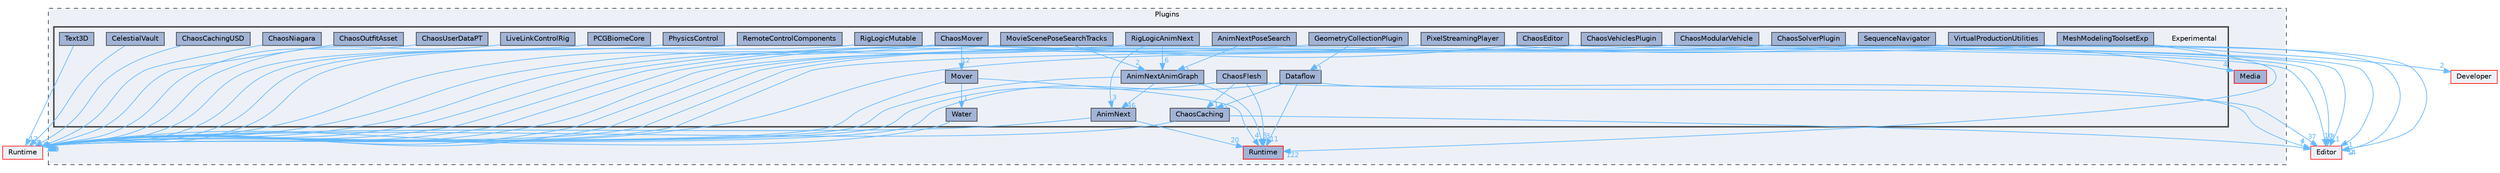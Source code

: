digraph "Experimental"
{
 // INTERACTIVE_SVG=YES
 // LATEX_PDF_SIZE
  bgcolor="transparent";
  edge [fontname=Helvetica,fontsize=10,labelfontname=Helvetica,labelfontsize=10];
  node [fontname=Helvetica,fontsize=10,shape=box,height=0.2,width=0.4];
  compound=true
  subgraph clusterdir_0b4eaef40a1fe20bedafe9e8e719ce66 {
    graph [ bgcolor="#edf0f7", pencolor="grey25", label="Plugins", fontname=Helvetica,fontsize=10 style="filled,dashed", URL="dir_0b4eaef40a1fe20bedafe9e8e719ce66.html",tooltip=""]
  dir_a60e1ce30f7313164a0e11a69cddad56 [label="Runtime", fillcolor="#a2b4d6", color="red", style="filled", URL="dir_a60e1ce30f7313164a0e11a69cddad56.html",tooltip=""];
  dir_e7545ee2be72abf41ff78291809f57ef [label="Media", fillcolor="#a2b4d6", color="red", style="filled", URL="dir_e7545ee2be72abf41ff78291809f57ef.html",tooltip=""];
  subgraph clusterdir_6e0c5d987c338b0072956bd3eccf79be {
    graph [ bgcolor="#edf0f7", pencolor="grey25", label="", fontname=Helvetica,fontsize=10 style="filled,bold", URL="dir_6e0c5d987c338b0072956bd3eccf79be.html",tooltip=""]
    dir_6e0c5d987c338b0072956bd3eccf79be [shape=plaintext, label="Experimental"];
  dir_ebfc70b225cdd53f599c3ad0db76b4bf [label="AnimNext", fillcolor="#a2b4d6", color="grey25", style="filled", URL="dir_ebfc70b225cdd53f599c3ad0db76b4bf.html",tooltip=""];
  dir_810494446f570897aa4f80899db095f4 [label="AnimNextAnimGraph", fillcolor="#a2b4d6", color="grey25", style="filled", URL="dir_810494446f570897aa4f80899db095f4.html",tooltip=""];
  dir_4ba8274a49f2dcad9619aa8ed4220785 [label="AnimNextPoseSearch", fillcolor="#a2b4d6", color="grey25", style="filled", URL="dir_4ba8274a49f2dcad9619aa8ed4220785.html",tooltip=""];
  dir_0f71a0fe25b5a64e6ff01d8a7fece354 [label="CelestialVault", fillcolor="#a2b4d6", color="grey25", style="filled", URL="dir_0f71a0fe25b5a64e6ff01d8a7fece354.html",tooltip=""];
  dir_cd706f977b82d923dde6c05bab25dfc7 [label="ChaosCaching", fillcolor="#a2b4d6", color="grey25", style="filled", URL="dir_cd706f977b82d923dde6c05bab25dfc7.html",tooltip=""];
  dir_063261357f378b4ef5f3d45d1556b71e [label="ChaosCachingUSD", fillcolor="#a2b4d6", color="grey25", style="filled", URL="dir_063261357f378b4ef5f3d45d1556b71e.html",tooltip=""];
  dir_b5baf0bcf0839f675501d04b6691eaff [label="ChaosEditor", fillcolor="#a2b4d6", color="grey25", style="filled", URL="dir_b5baf0bcf0839f675501d04b6691eaff.html",tooltip=""];
  dir_866206b4cfd721bc705b5d06c98359ca [label="ChaosFlesh", fillcolor="#a2b4d6", color="grey25", style="filled", URL="dir_866206b4cfd721bc705b5d06c98359ca.html",tooltip=""];
  dir_d70215251f17c9e5d19cce4f6d1d880d [label="ChaosModularVehicle", fillcolor="#a2b4d6", color="grey25", style="filled", URL="dir_d70215251f17c9e5d19cce4f6d1d880d.html",tooltip=""];
  dir_fc697b20ca3edbbb817fe0db4276cd04 [label="ChaosMover", fillcolor="#a2b4d6", color="grey25", style="filled", URL="dir_fc697b20ca3edbbb817fe0db4276cd04.html",tooltip=""];
  dir_a7d0eff9a29d9d8a37426126e30bc2aa [label="ChaosNiagara", fillcolor="#a2b4d6", color="grey25", style="filled", URL="dir_a7d0eff9a29d9d8a37426126e30bc2aa.html",tooltip=""];
  dir_aa55344bf7d5a66946b5d571254a17ea [label="ChaosOutfitAsset", fillcolor="#a2b4d6", color="grey25", style="filled", URL="dir_aa55344bf7d5a66946b5d571254a17ea.html",tooltip=""];
  dir_c537d2e82db0384d5631ff295679247f [label="ChaosSolverPlugin", fillcolor="#a2b4d6", color="grey25", style="filled", URL="dir_c537d2e82db0384d5631ff295679247f.html",tooltip=""];
  dir_9c4048ac1defd59781f1e278e2eb9b4f [label="ChaosUserDataPT", fillcolor="#a2b4d6", color="grey25", style="filled", URL="dir_9c4048ac1defd59781f1e278e2eb9b4f.html",tooltip=""];
  dir_97d7f61581c8e14a9145f1be7ee2fbb3 [label="ChaosVehiclesPlugin", fillcolor="#a2b4d6", color="grey25", style="filled", URL="dir_97d7f61581c8e14a9145f1be7ee2fbb3.html",tooltip=""];
  dir_c96fe8a71ddbb55ed789d1d772dd61a4 [label="Dataflow", fillcolor="#a2b4d6", color="grey25", style="filled", URL="dir_c96fe8a71ddbb55ed789d1d772dd61a4.html",tooltip=""];
  dir_f60694730cf1e2e6c99bbe5528f7971c [label="GeometryCollectionPlugin", fillcolor="#a2b4d6", color="grey25", style="filled", URL="dir_f60694730cf1e2e6c99bbe5528f7971c.html",tooltip=""];
  dir_788d2e6b6d94a6d41b3c6a6badbda8ad [label="LiveLinkControlRig", fillcolor="#a2b4d6", color="grey25", style="filled", URL="dir_788d2e6b6d94a6d41b3c6a6badbda8ad.html",tooltip=""];
  dir_9ecbeb13f466436d82b12cf04f9c8ef1 [label="MeshModelingToolsetExp", fillcolor="#a2b4d6", color="grey25", style="filled", URL="dir_9ecbeb13f466436d82b12cf04f9c8ef1.html",tooltip=""];
  dir_ad2d72e98c0642feb58c16d069d62bdf [label="Mover", fillcolor="#a2b4d6", color="grey25", style="filled", URL="dir_ad2d72e98c0642feb58c16d069d62bdf.html",tooltip=""];
  dir_5a7befe5bab993d54594734c3d06f190 [label="MovieScenePoseSearchTracks", fillcolor="#a2b4d6", color="grey25", style="filled", URL="dir_5a7befe5bab993d54594734c3d06f190.html",tooltip=""];
  dir_4ccec30dafbcfa6ffa58932dd5cac454 [label="PCGBiomeCore", fillcolor="#a2b4d6", color="grey25", style="filled", URL="dir_4ccec30dafbcfa6ffa58932dd5cac454.html",tooltip=""];
  dir_f8417203b800b4059819dd92d189799d [label="PhysicsControl", fillcolor="#a2b4d6", color="grey25", style="filled", URL="dir_f8417203b800b4059819dd92d189799d.html",tooltip=""];
  dir_b580c771fa7feac5d377c81c910729a8 [label="PixelStreamingPlayer", fillcolor="#a2b4d6", color="grey25", style="filled", URL="dir_b580c771fa7feac5d377c81c910729a8.html",tooltip=""];
  dir_e49a05354356fa961032184778c6dc56 [label="RemoteControlComponents", fillcolor="#a2b4d6", color="grey25", style="filled", URL="dir_e49a05354356fa961032184778c6dc56.html",tooltip=""];
  dir_cd85758791a33c22dbf3dc2cfe672d17 [label="RigLogicAnimNext", fillcolor="#a2b4d6", color="grey25", style="filled", URL="dir_cd85758791a33c22dbf3dc2cfe672d17.html",tooltip=""];
  dir_2a74690c90ffc6916a627c6d90920a7d [label="RigLogicMutable", fillcolor="#a2b4d6", color="grey25", style="filled", URL="dir_2a74690c90ffc6916a627c6d90920a7d.html",tooltip=""];
  dir_87e8396ebb8d7dbde2f5bddb2e5f3543 [label="SequenceNavigator", fillcolor="#a2b4d6", color="grey25", style="filled", URL="dir_87e8396ebb8d7dbde2f5bddb2e5f3543.html",tooltip=""];
  dir_7063b21a769afaa58771750f6a74e92c [label="Text3D", fillcolor="#a2b4d6", color="grey25", style="filled", URL="dir_7063b21a769afaa58771750f6a74e92c.html",tooltip=""];
  dir_543baf8fa3535746df0e1280a21ae06b [label="VirtualProductionUtilities", fillcolor="#a2b4d6", color="grey25", style="filled", URL="dir_543baf8fa3535746df0e1280a21ae06b.html",tooltip=""];
  dir_ab82942bdf2df46daacc23f33fecff3d [label="Water", fillcolor="#a2b4d6", color="grey25", style="filled", URL="dir_ab82942bdf2df46daacc23f33fecff3d.html",tooltip=""];
  }
  }
  dir_7536b172fbd480bfd146a1b1acd6856b [label="Runtime", fillcolor="#edf0f7", color="red", style="filled", URL="dir_7536b172fbd480bfd146a1b1acd6856b.html",tooltip=""];
  dir_b26507eead720464ba2ac6bbc6dcec5f [label="Editor", fillcolor="#edf0f7", color="red", style="filled", URL="dir_b26507eead720464ba2ac6bbc6dcec5f.html",tooltip=""];
  dir_ed364dfe916ed2c6b8f8391d8776f150 [label="Developer", fillcolor="#edf0f7", color="red", style="filled", URL="dir_ed364dfe916ed2c6b8f8391d8776f150.html",tooltip=""];
  dir_ebfc70b225cdd53f599c3ad0db76b4bf->dir_7536b172fbd480bfd146a1b1acd6856b [headlabel="99", labeldistance=1.5 headhref="dir_000042_000984.html" href="dir_000042_000984.html" color="steelblue1" fontcolor="steelblue1"];
  dir_ebfc70b225cdd53f599c3ad0db76b4bf->dir_a60e1ce30f7313164a0e11a69cddad56 [headlabel="20", labeldistance=1.5 headhref="dir_000042_000983.html" href="dir_000042_000983.html" color="steelblue1" fontcolor="steelblue1"];
  dir_810494446f570897aa4f80899db095f4->dir_7536b172fbd480bfd146a1b1acd6856b [headlabel="126", labeldistance=1.5 headhref="dir_000044_000984.html" href="dir_000044_000984.html" color="steelblue1" fontcolor="steelblue1"];
  dir_810494446f570897aa4f80899db095f4->dir_ebfc70b225cdd53f599c3ad0db76b4bf [headlabel="46", labeldistance=1.5 headhref="dir_000044_000042.html" href="dir_000044_000042.html" color="steelblue1" fontcolor="steelblue1"];
  dir_810494446f570897aa4f80899db095f4->dir_a60e1ce30f7313164a0e11a69cddad56 [headlabel="5", labeldistance=1.5 headhref="dir_000044_000983.html" href="dir_000044_000983.html" color="steelblue1" fontcolor="steelblue1"];
  dir_4ba8274a49f2dcad9619aa8ed4220785->dir_810494446f570897aa4f80899db095f4 [headlabel="1", labeldistance=1.5 headhref="dir_000046_000044.html" href="dir_000046_000044.html" color="steelblue1" fontcolor="steelblue1"];
  dir_0f71a0fe25b5a64e6ff01d8a7fece354->dir_7536b172fbd480bfd146a1b1acd6856b [headlabel="9", labeldistance=1.5 headhref="dir_000120_000984.html" href="dir_000120_000984.html" color="steelblue1" fontcolor="steelblue1"];
  dir_cd706f977b82d923dde6c05bab25dfc7->dir_7536b172fbd480bfd146a1b1acd6856b [headlabel="17", labeldistance=1.5 headhref="dir_000133_000984.html" href="dir_000133_000984.html" color="steelblue1" fontcolor="steelblue1"];
  dir_cd706f977b82d923dde6c05bab25dfc7->dir_b26507eead720464ba2ac6bbc6dcec5f [headlabel="7", labeldistance=1.5 headhref="dir_000133_000357.html" href="dir_000133_000357.html" color="steelblue1" fontcolor="steelblue1"];
  dir_063261357f378b4ef5f3d45d1556b71e->dir_7536b172fbd480bfd146a1b1acd6856b [headlabel="3", labeldistance=1.5 headhref="dir_000136_000984.html" href="dir_000136_000984.html" color="steelblue1" fontcolor="steelblue1"];
  dir_b5baf0bcf0839f675501d04b6691eaff->dir_7536b172fbd480bfd146a1b1acd6856b [headlabel="19", labeldistance=1.5 headhref="dir_000139_000984.html" href="dir_000139_000984.html" color="steelblue1" fontcolor="steelblue1"];
  dir_b5baf0bcf0839f675501d04b6691eaff->dir_b26507eead720464ba2ac6bbc6dcec5f [headlabel="10", labeldistance=1.5 headhref="dir_000139_000357.html" href="dir_000139_000357.html" color="steelblue1" fontcolor="steelblue1"];
  dir_866206b4cfd721bc705b5d06c98359ca->dir_7536b172fbd480bfd146a1b1acd6856b [headlabel="129", labeldistance=1.5 headhref="dir_000140_000984.html" href="dir_000140_000984.html" color="steelblue1" fontcolor="steelblue1"];
  dir_866206b4cfd721bc705b5d06c98359ca->dir_b26507eead720464ba2ac6bbc6dcec5f [headlabel="4", labeldistance=1.5 headhref="dir_000140_000357.html" href="dir_000140_000357.html" color="steelblue1" fontcolor="steelblue1"];
  dir_866206b4cfd721bc705b5d06c98359ca->dir_cd706f977b82d923dde6c05bab25dfc7 [headlabel="1", labeldistance=1.5 headhref="dir_000140_000133.html" href="dir_000140_000133.html" color="steelblue1" fontcolor="steelblue1"];
  dir_866206b4cfd721bc705b5d06c98359ca->dir_a60e1ce30f7313164a0e11a69cddad56 [headlabel="3", labeldistance=1.5 headhref="dir_000140_000983.html" href="dir_000140_000983.html" color="steelblue1" fontcolor="steelblue1"];
  dir_d70215251f17c9e5d19cce4f6d1d880d->dir_7536b172fbd480bfd146a1b1acd6856b [headlabel="73", labeldistance=1.5 headhref="dir_000149_000984.html" href="dir_000149_000984.html" color="steelblue1" fontcolor="steelblue1"];
  dir_d70215251f17c9e5d19cce4f6d1d880d->dir_b26507eead720464ba2ac6bbc6dcec5f [headlabel="1", labeldistance=1.5 headhref="dir_000149_000357.html" href="dir_000149_000357.html" color="steelblue1" fontcolor="steelblue1"];
  dir_fc697b20ca3edbbb817fe0db4276cd04->dir_7536b172fbd480bfd146a1b1acd6856b [headlabel="8", labeldistance=1.5 headhref="dir_000156_000984.html" href="dir_000156_000984.html" color="steelblue1" fontcolor="steelblue1"];
  dir_fc697b20ca3edbbb817fe0db4276cd04->dir_ad2d72e98c0642feb58c16d069d62bdf [headlabel="12", labeldistance=1.5 headhref="dir_000156_000669.html" href="dir_000156_000669.html" color="steelblue1" fontcolor="steelblue1"];
  dir_a7d0eff9a29d9d8a37426126e30bc2aa->dir_7536b172fbd480bfd146a1b1acd6856b [headlabel="2", labeldistance=1.5 headhref="dir_000159_000984.html" href="dir_000159_000984.html" color="steelblue1" fontcolor="steelblue1"];
  dir_aa55344bf7d5a66946b5d571254a17ea->dir_7536b172fbd480bfd146a1b1acd6856b [headlabel="10", labeldistance=1.5 headhref="dir_000161_000984.html" href="dir_000161_000984.html" color="steelblue1" fontcolor="steelblue1"];
  dir_c537d2e82db0384d5631ff295679247f->dir_7536b172fbd480bfd146a1b1acd6856b [headlabel="2", labeldistance=1.5 headhref="dir_000165_000984.html" href="dir_000165_000984.html" color="steelblue1" fontcolor="steelblue1"];
  dir_c537d2e82db0384d5631ff295679247f->dir_b26507eead720464ba2ac6bbc6dcec5f [headlabel="1", labeldistance=1.5 headhref="dir_000165_000357.html" href="dir_000165_000357.html" color="steelblue1" fontcolor="steelblue1"];
  dir_9c4048ac1defd59781f1e278e2eb9b4f->dir_7536b172fbd480bfd146a1b1acd6856b [headlabel="3", labeldistance=1.5 headhref="dir_000166_000984.html" href="dir_000166_000984.html" color="steelblue1" fontcolor="steelblue1"];
  dir_97d7f61581c8e14a9145f1be7ee2fbb3->dir_7536b172fbd480bfd146a1b1acd6856b [headlabel="54", labeldistance=1.5 headhref="dir_000170_000984.html" href="dir_000170_000984.html" color="steelblue1" fontcolor="steelblue1"];
  dir_97d7f61581c8e14a9145f1be7ee2fbb3->dir_b26507eead720464ba2ac6bbc6dcec5f [headlabel="3", labeldistance=1.5 headhref="dir_000170_000357.html" href="dir_000170_000357.html" color="steelblue1" fontcolor="steelblue1"];
  dir_c96fe8a71ddbb55ed789d1d772dd61a4->dir_b26507eead720464ba2ac6bbc6dcec5f [headlabel="37", labeldistance=1.5 headhref="dir_000286_000357.html" href="dir_000286_000357.html" color="steelblue1" fontcolor="steelblue1"];
  dir_c96fe8a71ddbb55ed789d1d772dd61a4->dir_7536b172fbd480bfd146a1b1acd6856b [headlabel="113", labeldistance=1.5 headhref="dir_000286_000984.html" href="dir_000286_000984.html" color="steelblue1" fontcolor="steelblue1"];
  dir_c96fe8a71ddbb55ed789d1d772dd61a4->dir_a60e1ce30f7313164a0e11a69cddad56 [headlabel="11", labeldistance=1.5 headhref="dir_000286_000983.html" href="dir_000286_000983.html" color="steelblue1" fontcolor="steelblue1"];
  dir_c96fe8a71ddbb55ed789d1d772dd61a4->dir_cd706f977b82d923dde6c05bab25dfc7 [headlabel="1", labeldistance=1.5 headhref="dir_000286_000133.html" href="dir_000286_000133.html" color="steelblue1" fontcolor="steelblue1"];
  dir_f60694730cf1e2e6c99bbe5528f7971c->dir_7536b172fbd480bfd146a1b1acd6856b [headlabel="48", labeldistance=1.5 headhref="dir_000438_000984.html" href="dir_000438_000984.html" color="steelblue1" fontcolor="steelblue1"];
  dir_f60694730cf1e2e6c99bbe5528f7971c->dir_c96fe8a71ddbb55ed789d1d772dd61a4 [headlabel="1", labeldistance=1.5 headhref="dir_000438_000286.html" href="dir_000438_000286.html" color="steelblue1" fontcolor="steelblue1"];
  dir_788d2e6b6d94a6d41b3c6a6badbda8ad->dir_7536b172fbd480bfd146a1b1acd6856b [headlabel="8", labeldistance=1.5 headhref="dir_000574_000984.html" href="dir_000574_000984.html" color="steelblue1" fontcolor="steelblue1"];
  dir_9ecbeb13f466436d82b12cf04f9c8ef1->dir_7536b172fbd480bfd146a1b1acd6856b [headlabel="196", labeldistance=1.5 headhref="dir_000630_000984.html" href="dir_000630_000984.html" color="steelblue1" fontcolor="steelblue1"];
  dir_9ecbeb13f466436d82b12cf04f9c8ef1->dir_ed364dfe916ed2c6b8f8391d8776f150 [headlabel="2", labeldistance=1.5 headhref="dir_000630_000312.html" href="dir_000630_000312.html" color="steelblue1" fontcolor="steelblue1"];
  dir_9ecbeb13f466436d82b12cf04f9c8ef1->dir_a60e1ce30f7313164a0e11a69cddad56 [headlabel="122", labeldistance=1.5 headhref="dir_000630_000983.html" href="dir_000630_000983.html" color="steelblue1" fontcolor="steelblue1"];
  dir_ad2d72e98c0642feb58c16d069d62bdf->dir_7536b172fbd480bfd146a1b1acd6856b [headlabel="105", labeldistance=1.5 headhref="dir_000669_000984.html" href="dir_000669_000984.html" color="steelblue1" fontcolor="steelblue1"];
  dir_ad2d72e98c0642feb58c16d069d62bdf->dir_a60e1ce30f7313164a0e11a69cddad56 [headlabel="4", labeldistance=1.5 headhref="dir_000669_000983.html" href="dir_000669_000983.html" color="steelblue1" fontcolor="steelblue1"];
  dir_ad2d72e98c0642feb58c16d069d62bdf->dir_ab82942bdf2df46daacc23f33fecff3d [headlabel="1", labeldistance=1.5 headhref="dir_000669_001275.html" href="dir_000669_001275.html" color="steelblue1" fontcolor="steelblue1"];
  dir_5a7befe5bab993d54594734c3d06f190->dir_7536b172fbd480bfd146a1b1acd6856b [headlabel="14", labeldistance=1.5 headhref="dir_000672_000984.html" href="dir_000672_000984.html" color="steelblue1" fontcolor="steelblue1"];
  dir_5a7befe5bab993d54594734c3d06f190->dir_810494446f570897aa4f80899db095f4 [headlabel="2", labeldistance=1.5 headhref="dir_000672_000044.html" href="dir_000672_000044.html" color="steelblue1" fontcolor="steelblue1"];
  dir_4ccec30dafbcfa6ffa58932dd5cac454->dir_7536b172fbd480bfd146a1b1acd6856b [headlabel="2", labeldistance=1.5 headhref="dir_000726_000984.html" href="dir_000726_000984.html" color="steelblue1" fontcolor="steelblue1"];
  dir_f8417203b800b4059819dd92d189799d->dir_7536b172fbd480bfd146a1b1acd6856b [headlabel="5", labeldistance=1.5 headhref="dir_000735_000984.html" href="dir_000735_000984.html" color="steelblue1" fontcolor="steelblue1"];
  dir_b580c771fa7feac5d377c81c910729a8->dir_7536b172fbd480bfd146a1b1acd6856b [headlabel="4", labeldistance=1.5 headhref="dir_000754_000984.html" href="dir_000754_000984.html" color="steelblue1" fontcolor="steelblue1"];
  dir_b580c771fa7feac5d377c81c910729a8->dir_e7545ee2be72abf41ff78291809f57ef [headlabel="4", labeldistance=1.5 headhref="dir_000754_000610.html" href="dir_000754_000610.html" color="steelblue1" fontcolor="steelblue1"];
  dir_e49a05354356fa961032184778c6dc56->dir_7536b172fbd480bfd146a1b1acd6856b [headlabel="7", labeldistance=1.5 headhref="dir_000956_000984.html" href="dir_000956_000984.html" color="steelblue1" fontcolor="steelblue1"];
  dir_cd85758791a33c22dbf3dc2cfe672d17->dir_7536b172fbd480bfd146a1b1acd6856b [headlabel="5", labeldistance=1.5 headhref="dir_000966_000984.html" href="dir_000966_000984.html" color="steelblue1" fontcolor="steelblue1"];
  dir_cd85758791a33c22dbf3dc2cfe672d17->dir_810494446f570897aa4f80899db095f4 [headlabel="6", labeldistance=1.5 headhref="dir_000966_000044.html" href="dir_000966_000044.html" color="steelblue1" fontcolor="steelblue1"];
  dir_cd85758791a33c22dbf3dc2cfe672d17->dir_ebfc70b225cdd53f599c3ad0db76b4bf [headlabel="3", labeldistance=1.5 headhref="dir_000966_000042.html" href="dir_000966_000042.html" color="steelblue1" fontcolor="steelblue1"];
  dir_2a74690c90ffc6916a627c6d90920a7d->dir_7536b172fbd480bfd146a1b1acd6856b [headlabel="7", labeldistance=1.5 headhref="dir_000968_000984.html" href="dir_000968_000984.html" color="steelblue1" fontcolor="steelblue1"];
  dir_87e8396ebb8d7dbde2f5bddb2e5f3543->dir_7536b172fbd480bfd146a1b1acd6856b [headlabel="80", labeldistance=1.5 headhref="dir_001008_000984.html" href="dir_001008_000984.html" color="steelblue1" fontcolor="steelblue1"];
  dir_87e8396ebb8d7dbde2f5bddb2e5f3543->dir_b26507eead720464ba2ac6bbc6dcec5f [headlabel="14", labeldistance=1.5 headhref="dir_001008_000357.html" href="dir_001008_000357.html" color="steelblue1" fontcolor="steelblue1"];
  dir_7063b21a769afaa58771750f6a74e92c->dir_7536b172fbd480bfd146a1b1acd6856b [headlabel="12", labeldistance=1.5 headhref="dir_001182_000984.html" href="dir_001182_000984.html" color="steelblue1" fontcolor="steelblue1"];
  dir_543baf8fa3535746df0e1280a21ae06b->dir_7536b172fbd480bfd146a1b1acd6856b [headlabel="69", labeldistance=1.5 headhref="dir_001264_000984.html" href="dir_001264_000984.html" color="steelblue1" fontcolor="steelblue1"];
  dir_543baf8fa3535746df0e1280a21ae06b->dir_b26507eead720464ba2ac6bbc6dcec5f [headlabel="2", labeldistance=1.5 headhref="dir_001264_000357.html" href="dir_001264_000357.html" color="steelblue1" fontcolor="steelblue1"];
  dir_ab82942bdf2df46daacc23f33fecff3d->dir_7536b172fbd480bfd146a1b1acd6856b [headlabel="51", labeldistance=1.5 headhref="dir_001275_000984.html" href="dir_001275_000984.html" color="steelblue1" fontcolor="steelblue1"];
}
